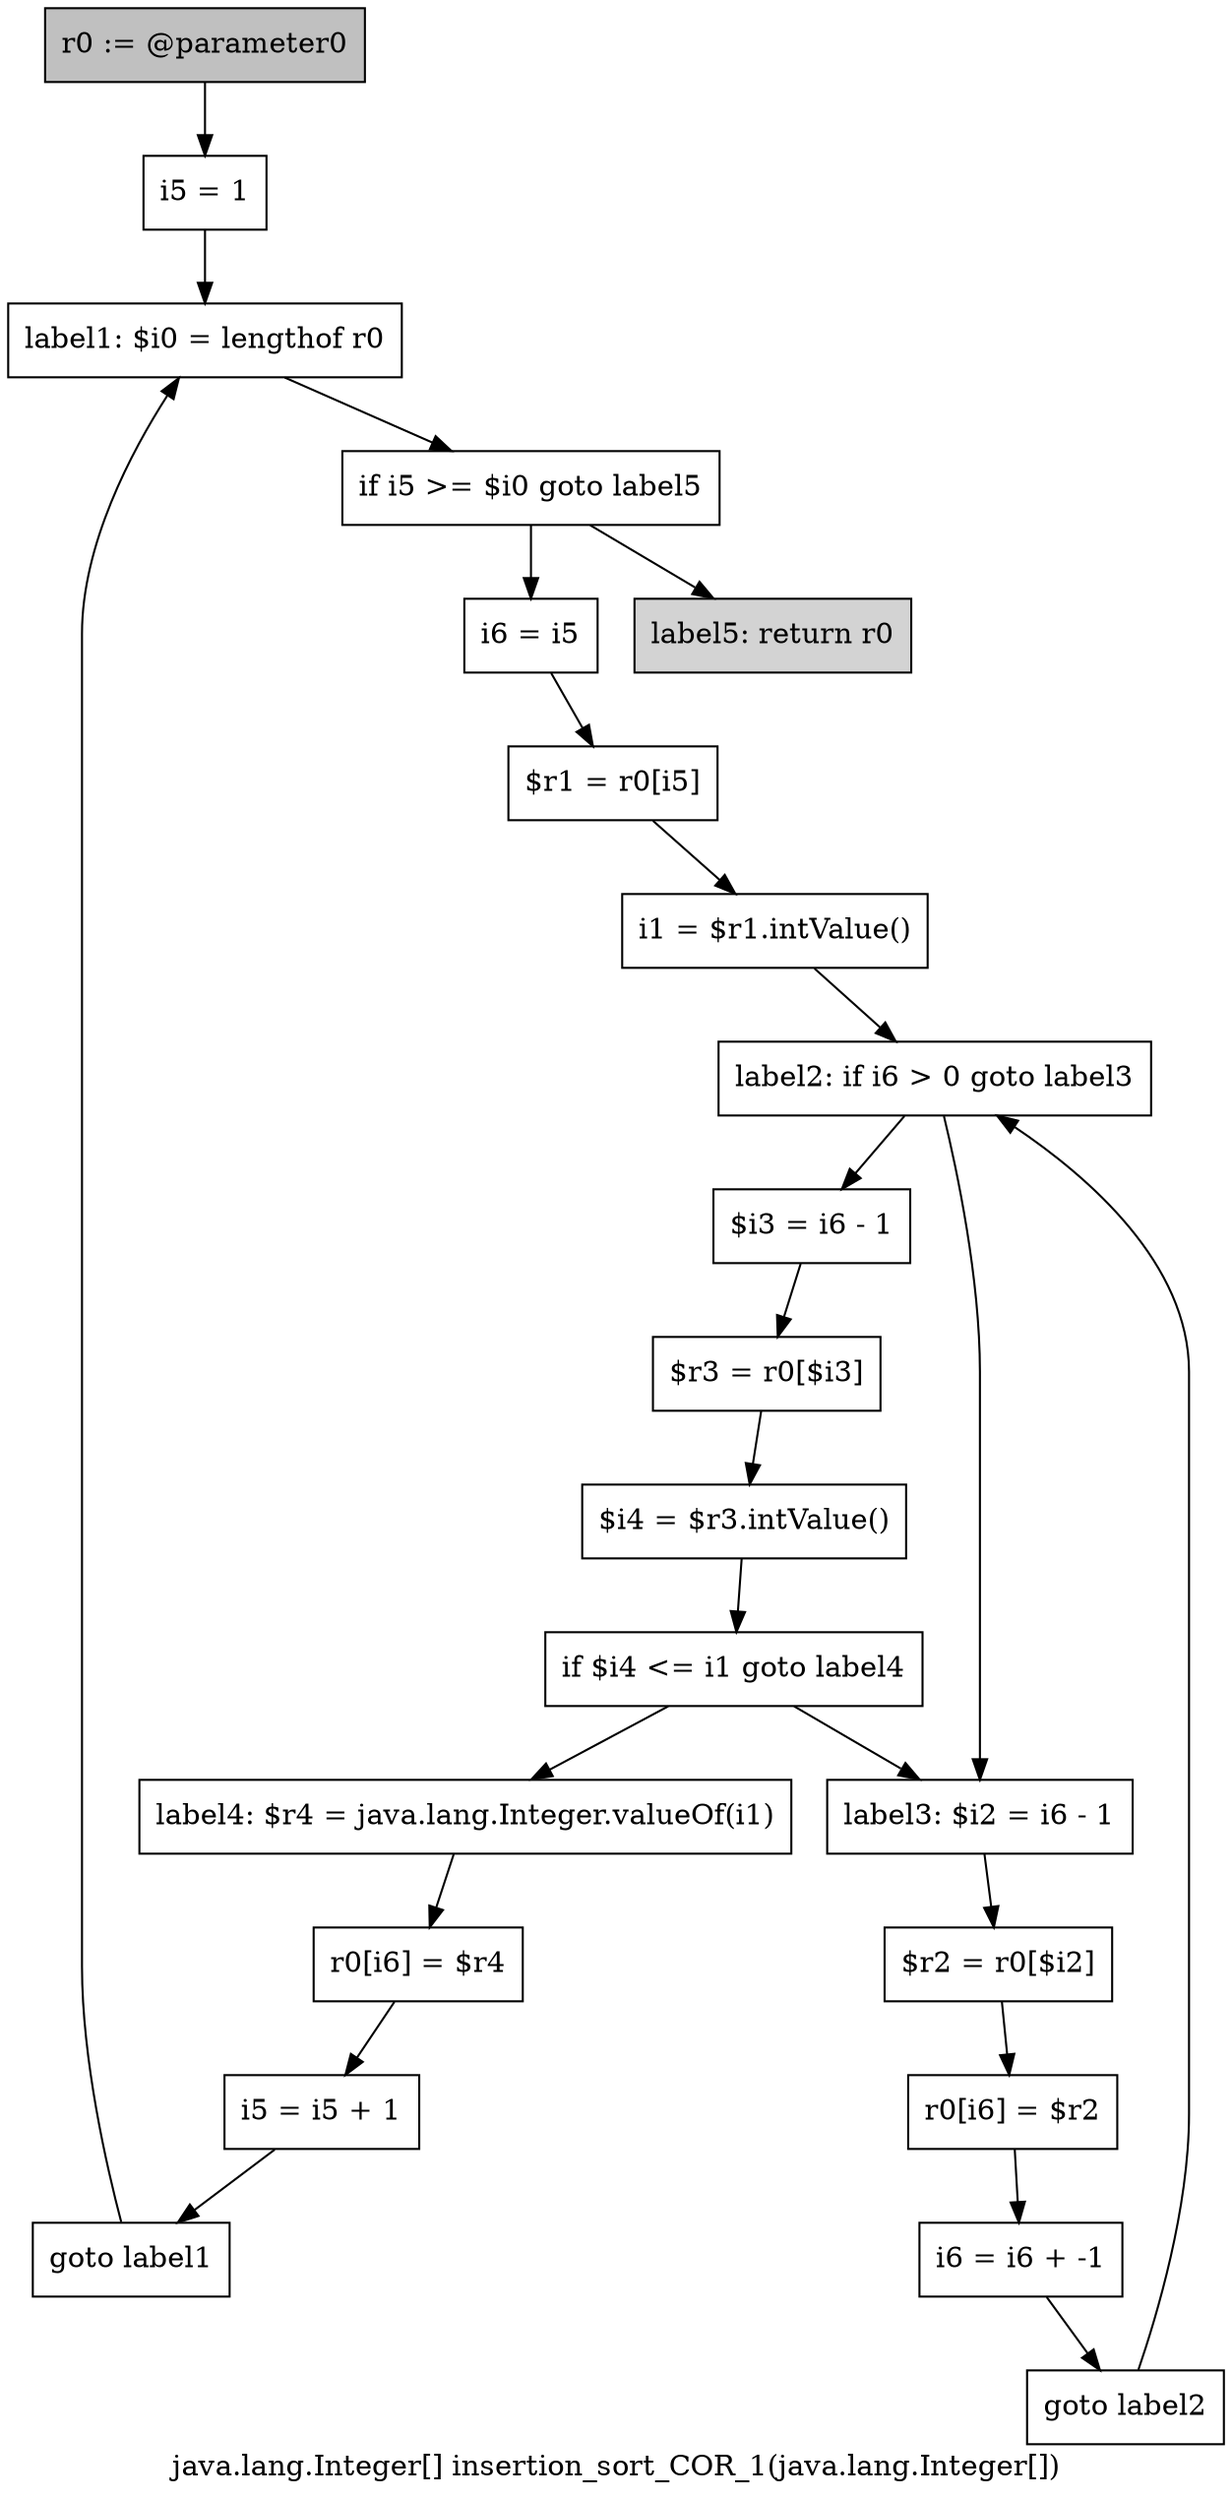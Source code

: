 digraph "java.lang.Integer[] insertion_sort_COR_1(java.lang.Integer[])" {
    label="java.lang.Integer[] insertion_sort_COR_1(java.lang.Integer[])";
    node [shape=box];
    "0" [style=filled,fillcolor=gray,label="r0 := @parameter0",];
    "1" [label="i5 = 1",];
    "0"->"1";
    "2" [label="label1: $i0 = lengthof r0",];
    "1"->"2";
    "3" [label="if i5 >= $i0 goto label5",];
    "2"->"3";
    "4" [label="i6 = i5",];
    "3"->"4";
    "21" [style=filled,fillcolor=lightgray,label="label5: return r0",];
    "3"->"21";
    "5" [label="$r1 = r0[i5]",];
    "4"->"5";
    "6" [label="i1 = $r1.intValue()",];
    "5"->"6";
    "7" [label="label2: if i6 > 0 goto label3",];
    "6"->"7";
    "8" [label="$i3 = i6 - 1",];
    "7"->"8";
    "12" [label="label3: $i2 = i6 - 1",];
    "7"->"12";
    "9" [label="$r3 = r0[$i3]",];
    "8"->"9";
    "10" [label="$i4 = $r3.intValue()",];
    "9"->"10";
    "11" [label="if $i4 <= i1 goto label4",];
    "10"->"11";
    "11"->"12";
    "17" [label="label4: $r4 = java.lang.Integer.valueOf(i1)",];
    "11"->"17";
    "13" [label="$r2 = r0[$i2]",];
    "12"->"13";
    "14" [label="r0[i6] = $r2",];
    "13"->"14";
    "15" [label="i6 = i6 + -1",];
    "14"->"15";
    "16" [label="goto label2",];
    "15"->"16";
    "16"->"7";
    "18" [label="r0[i6] = $r4",];
    "17"->"18";
    "19" [label="i5 = i5 + 1",];
    "18"->"19";
    "20" [label="goto label1",];
    "19"->"20";
    "20"->"2";
}
